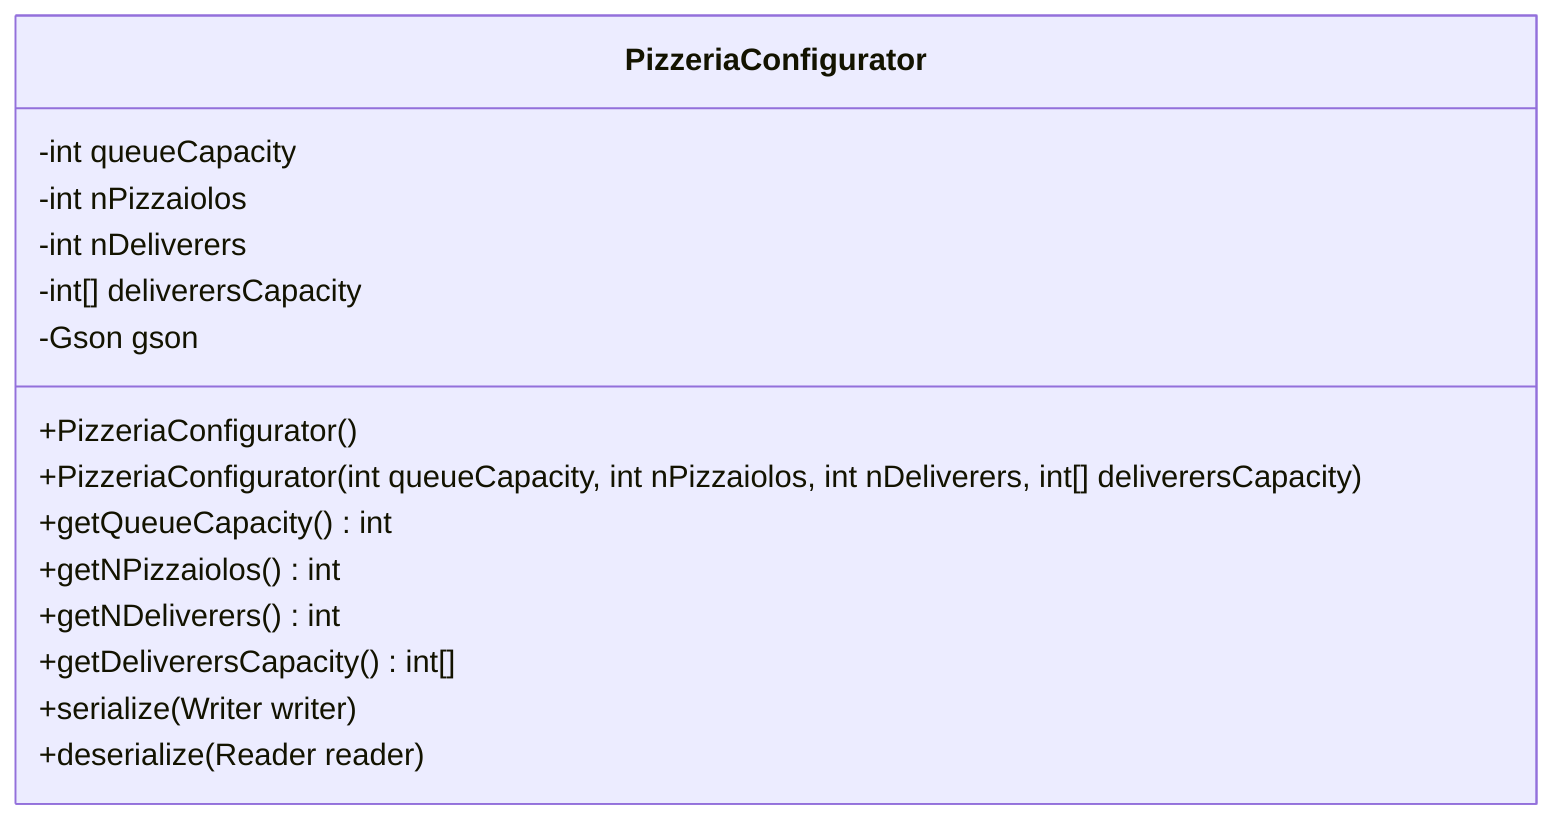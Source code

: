 classDiagram
    class PizzeriaConfigurator {
        -int queueCapacity
        -int nPizzaiolos
        -int nDeliverers
        -int[] deliverersCapacity
        -Gson gson
        +PizzeriaConfigurator()
        +PizzeriaConfigurator(int queueCapacity, int nPizzaiolos, int nDeliverers, int[] deliverersCapacity)
        +getQueueCapacity() int
        +getNPizzaiolos() int
        +getNDeliverers() int
        +getDeliverersCapacity() int[]
        +serialize(Writer writer)
        +deserialize(Reader reader)
    }